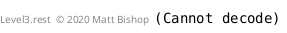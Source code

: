 @startuml
center footer Level3.rest  © 2020 Matt Bishop  <img:/Users/matt/Projects/Level3-REST/site/doc/CC-By-ND.png>
@enduml
